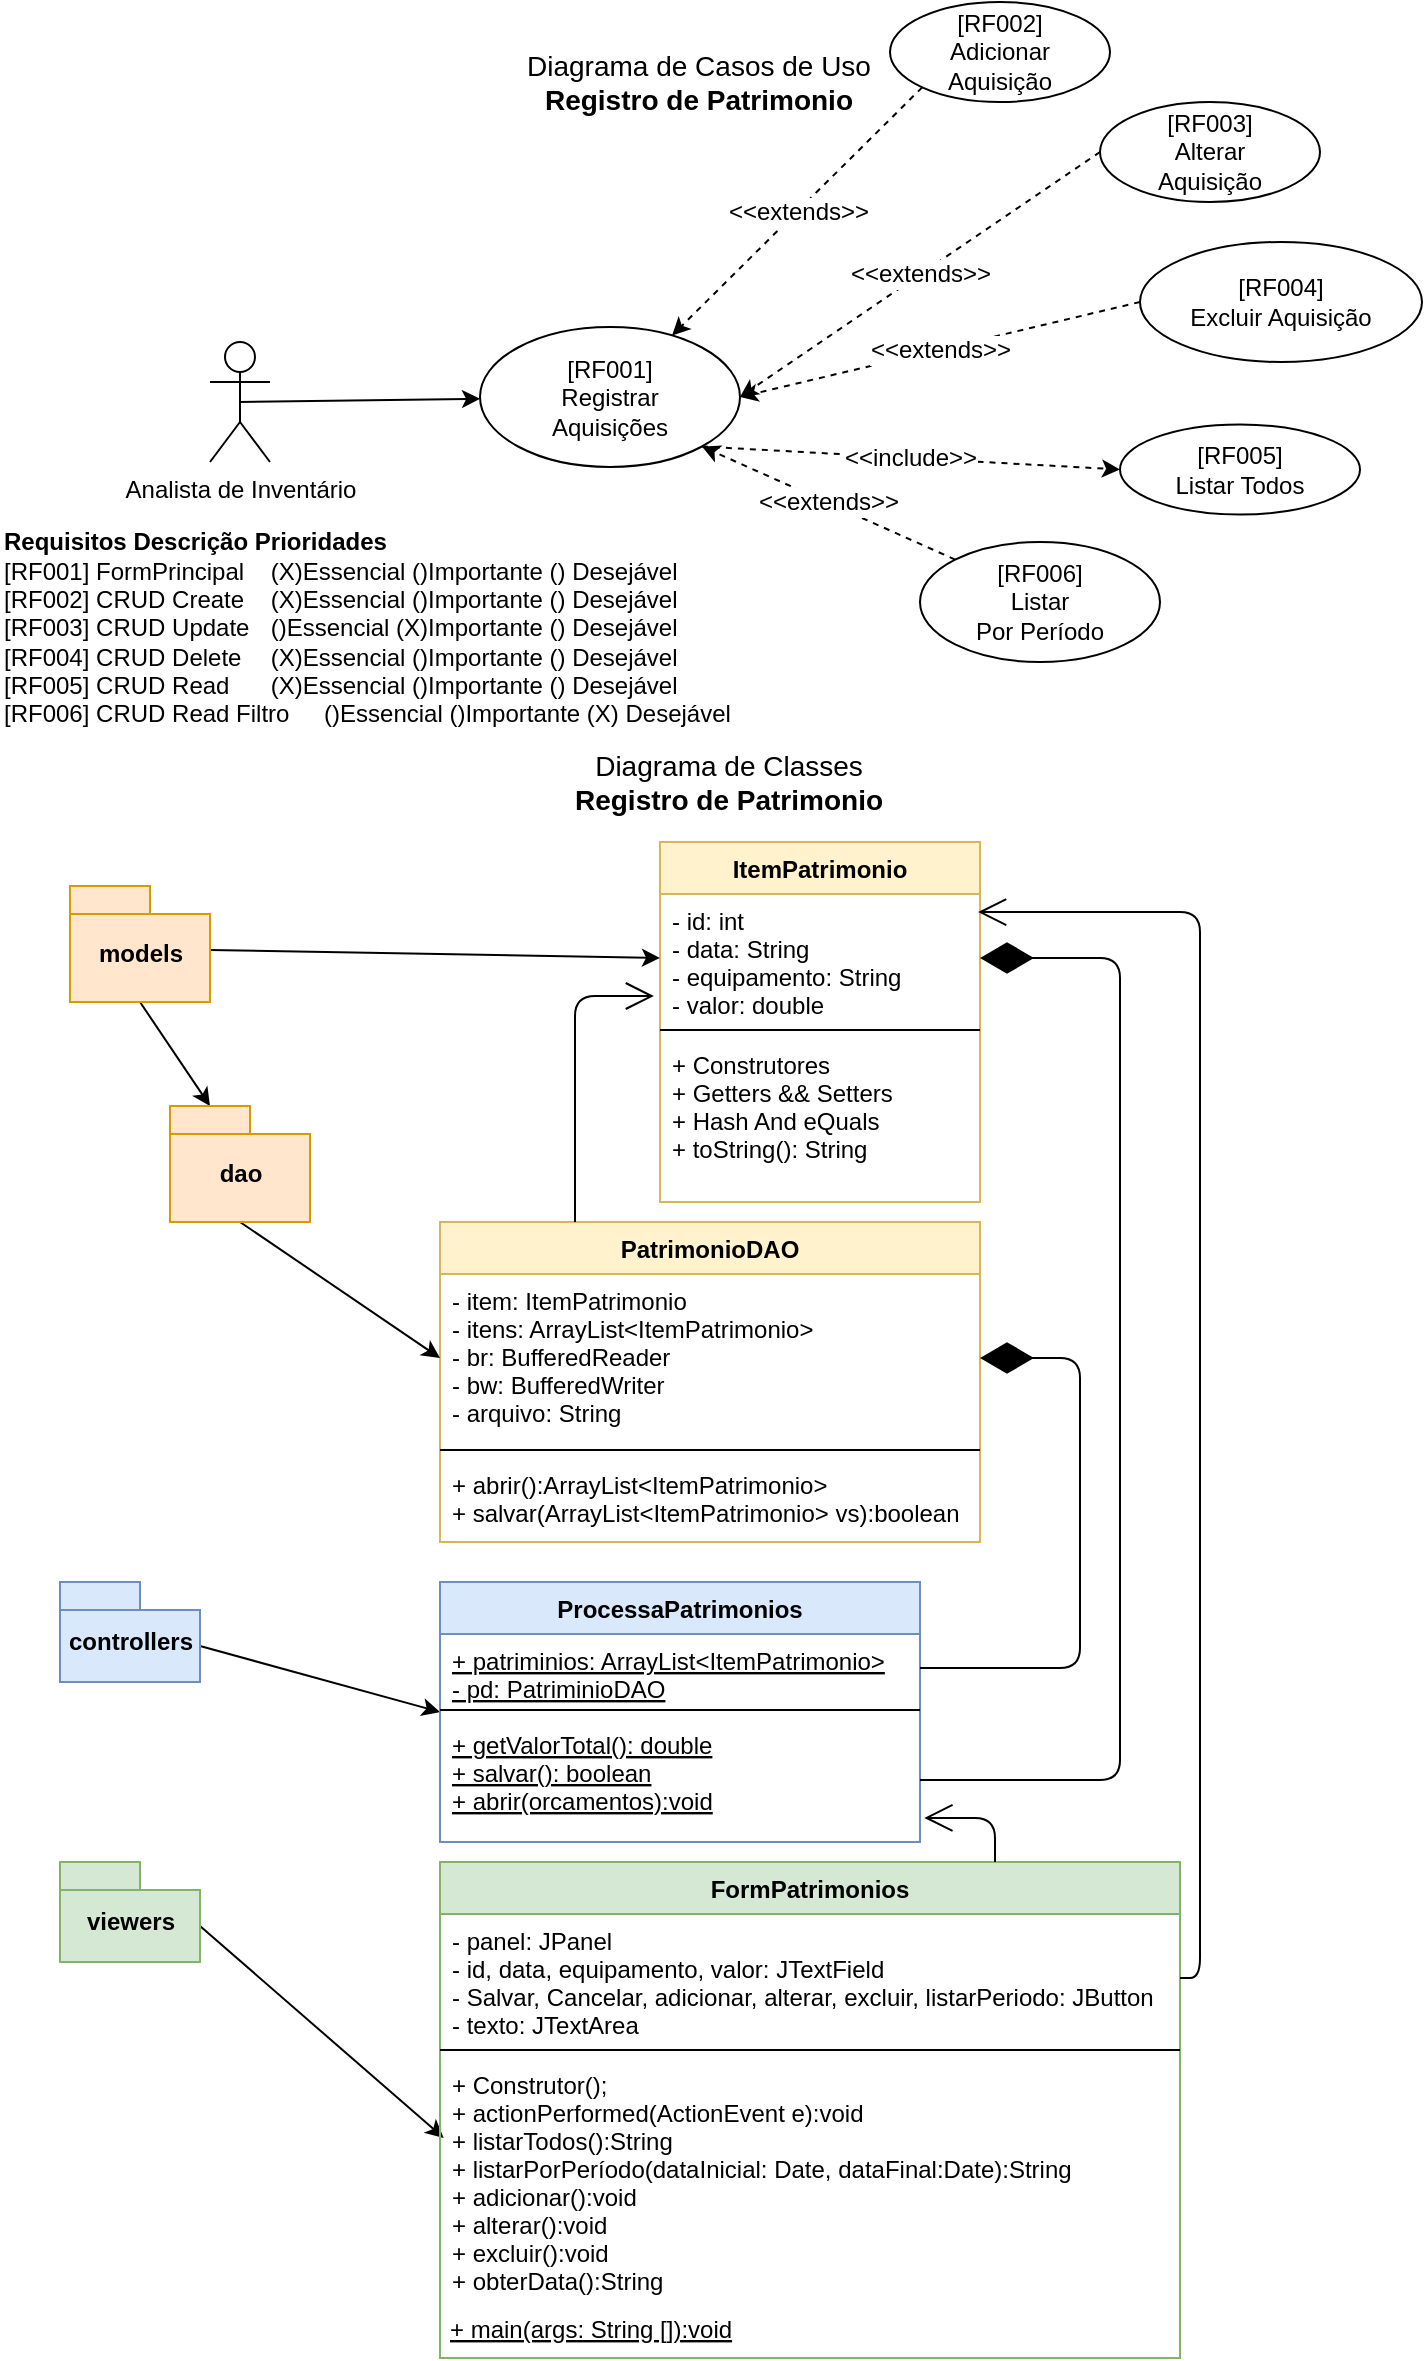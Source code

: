 <mxfile version="14.8.0" type="device"><diagram id="KyCV-o7bKq5-lI7oOPkM" name="Page-1"><mxGraphModel dx="1102" dy="525" grid="1" gridSize="10" guides="1" tooltips="1" connect="1" arrows="1" fold="1" page="1" pageScale="1" pageWidth="827" pageHeight="1169" math="0" shadow="0"><root><mxCell id="0"/><mxCell id="1" parent="0"/><mxCell id="UZxMJ1Ae5GSh429aQFD_-1" value="Diagrama de Classes&lt;br style=&quot;font-size: 14px&quot;&gt;&lt;b style=&quot;font-size: 14px&quot;&gt;Registro de Patrimonio&lt;/b&gt;" style="text;html=1;strokeColor=none;fillColor=none;align=center;verticalAlign=middle;whiteSpace=wrap;rounded=0;fontSize=14;" parent="1" vertex="1"><mxGeometry x="349" y="430" width="191" height="20" as="geometry"/></mxCell><mxCell id="UZxMJ1Ae5GSh429aQFD_-2" value="ItemPatrimonio" style="swimlane;fontStyle=1;align=center;verticalAlign=top;childLayout=stackLayout;horizontal=1;startSize=26;horizontalStack=0;resizeParent=1;resizeParentMax=0;resizeLast=0;collapsible=1;marginBottom=0;fillColor=#fff2cc;strokeColor=#d6b656;" parent="1" vertex="1"><mxGeometry x="410" y="470" width="160" height="180" as="geometry"/></mxCell><mxCell id="UZxMJ1Ae5GSh429aQFD_-3" value="- id: int&#10;- data: String&#10;- equipamento: String&#10;- valor: double" style="text;strokeColor=none;fillColor=none;align=left;verticalAlign=top;spacingLeft=4;spacingRight=4;overflow=hidden;rotatable=0;points=[[0,0.5],[1,0.5]];portConstraint=eastwest;" parent="UZxMJ1Ae5GSh429aQFD_-2" vertex="1"><mxGeometry y="26" width="160" height="64" as="geometry"/></mxCell><mxCell id="UZxMJ1Ae5GSh429aQFD_-4" value="" style="line;strokeWidth=1;fillColor=none;align=left;verticalAlign=middle;spacingTop=-1;spacingLeft=3;spacingRight=3;rotatable=0;labelPosition=right;points=[];portConstraint=eastwest;" parent="UZxMJ1Ae5GSh429aQFD_-2" vertex="1"><mxGeometry y="90" width="160" height="8" as="geometry"/></mxCell><mxCell id="UZxMJ1Ae5GSh429aQFD_-5" value="+ Construtores&#10;+ Getters &amp;&amp; Setters&#10;+ Hash And eQuals&#10;+ toString(): String" style="text;strokeColor=none;fillColor=none;align=left;verticalAlign=top;spacingLeft=4;spacingRight=4;overflow=hidden;rotatable=0;points=[[0,0.5],[1,0.5]];portConstraint=eastwest;" parent="UZxMJ1Ae5GSh429aQFD_-2" vertex="1"><mxGeometry y="98" width="160" height="82" as="geometry"/></mxCell><mxCell id="UZxMJ1Ae5GSh429aQFD_-7" style="rounded=0;orthogonalLoop=1;jettySize=auto;html=1;exitX=0;exitY=0;exitDx=70;exitDy=32;exitPerimeter=0;entryX=0;entryY=0.5;entryDx=0;entryDy=0;" parent="1" source="UZxMJ1Ae5GSh429aQFD_-6" target="UZxMJ1Ae5GSh429aQFD_-3" edge="1"><mxGeometry relative="1" as="geometry"/></mxCell><mxCell id="d9KPO5esZqReKcdJR1ec-6" style="rounded=0;orthogonalLoop=1;jettySize=auto;html=1;exitX=0.5;exitY=1;exitDx=0;exitDy=0;exitPerimeter=0;entryX=0;entryY=0;entryDx=20;entryDy=0;entryPerimeter=0;" parent="1" source="UZxMJ1Ae5GSh429aQFD_-6" target="d9KPO5esZqReKcdJR1ec-5" edge="1"><mxGeometry relative="1" as="geometry"/></mxCell><mxCell id="UZxMJ1Ae5GSh429aQFD_-6" value="models" style="shape=folder;fontStyle=1;spacingTop=10;tabWidth=40;tabHeight=14;tabPosition=left;html=1;fillColor=#ffe6cc;strokeColor=#d79b00;" parent="1" vertex="1"><mxGeometry x="115" y="492" width="70" height="58" as="geometry"/></mxCell><mxCell id="d9KPO5esZqReKcdJR1ec-13" style="rounded=0;orthogonalLoop=1;jettySize=auto;html=1;exitX=0;exitY=0;exitDx=70;exitDy=32;exitPerimeter=0;entryX=0;entryY=0.5;entryDx=0;entryDy=0;" parent="1" source="UZxMJ1Ae5GSh429aQFD_-18" target="d9KPO5esZqReKcdJR1ec-9" edge="1"><mxGeometry relative="1" as="geometry"/></mxCell><mxCell id="UZxMJ1Ae5GSh429aQFD_-18" value="controllers" style="shape=folder;fontStyle=1;spacingTop=10;tabWidth=40;tabHeight=14;tabPosition=left;html=1;fillColor=#dae8fc;strokeColor=#6c8ebf;" parent="1" vertex="1"><mxGeometry x="110" y="840" width="70" height="50" as="geometry"/></mxCell><mxCell id="d9KPO5esZqReKcdJR1ec-25" style="rounded=0;orthogonalLoop=1;jettySize=auto;html=1;exitX=0;exitY=0;exitDx=70;exitDy=32;exitPerimeter=0;entryX=0.005;entryY=0.333;entryDx=0;entryDy=0;entryPerimeter=0;" parent="1" source="UZxMJ1Ae5GSh429aQFD_-26" target="d9KPO5esZqReKcdJR1ec-17" edge="1"><mxGeometry relative="1" as="geometry"/></mxCell><mxCell id="UZxMJ1Ae5GSh429aQFD_-26" value="viewers" style="shape=folder;fontStyle=1;spacingTop=10;tabWidth=40;tabHeight=14;tabPosition=left;html=1;fillColor=#d5e8d4;strokeColor=#82b366;" parent="1" vertex="1"><mxGeometry x="110" y="980" width="70" height="50" as="geometry"/></mxCell><mxCell id="UZxMJ1Ae5GSh429aQFD_-30" value="Diagrama de Casos de Uso&lt;br style=&quot;font-size: 14px&quot;&gt;&lt;b style=&quot;font-size: 14px&quot;&gt;Registro de Patrimonio&lt;/b&gt;" style="text;html=1;strokeColor=none;fillColor=none;align=center;verticalAlign=middle;whiteSpace=wrap;rounded=0;fontSize=14;" parent="1" vertex="1"><mxGeometry x="334" y="70" width="191" height="40" as="geometry"/></mxCell><mxCell id="UZxMJ1Ae5GSh429aQFD_-38" style="edgeStyle=none;rounded=0;orthogonalLoop=1;jettySize=auto;html=1;exitX=0.5;exitY=0.5;exitDx=0;exitDy=0;exitPerimeter=0;fontSize=12;" parent="1" source="UZxMJ1Ae5GSh429aQFD_-31" target="Yi0qUuuoa9lXf_7Ei-fq-1" edge="1"><mxGeometry relative="1" as="geometry"><mxPoint x="309" y="250" as="targetPoint"/></mxGeometry></mxCell><mxCell id="UZxMJ1Ae5GSh429aQFD_-31" value="Analista de Inventário" style="shape=umlActor;verticalLabelPosition=bottom;verticalAlign=top;html=1;fontSize=12;" parent="1" vertex="1"><mxGeometry x="185" y="220" width="30" height="60" as="geometry"/></mxCell><mxCell id="Yi0qUuuoa9lXf_7Ei-fq-1" value="[RF001]&lt;br&gt;Registrar&lt;br&gt;Aquisições" style="ellipse;whiteSpace=wrap;html=1;fontSize=12;align=center;" parent="1" vertex="1"><mxGeometry x="320" y="212.5" width="130" height="70" as="geometry"/></mxCell><mxCell id="Yi0qUuuoa9lXf_7Ei-fq-2" value="[RF002]&lt;br&gt;Adicionar&lt;br&gt;Aquisição" style="ellipse;whiteSpace=wrap;html=1;fontSize=12;align=center;" parent="1" vertex="1"><mxGeometry x="525" y="50" width="110" height="50" as="geometry"/></mxCell><mxCell id="Yi0qUuuoa9lXf_7Ei-fq-3" value="[RF004]&lt;br&gt;Excluir Aquisição" style="ellipse;whiteSpace=wrap;html=1;fontSize=12;align=center;" parent="1" vertex="1"><mxGeometry x="650" y="170" width="141" height="60" as="geometry"/></mxCell><mxCell id="Yi0qUuuoa9lXf_7Ei-fq-4" value="[RF003]&lt;br&gt;Alterar &lt;br&gt;Aquisição" style="ellipse;whiteSpace=wrap;html=1;fontSize=12;align=center;" parent="1" vertex="1"><mxGeometry x="630" y="100" width="110" height="50" as="geometry"/></mxCell><mxCell id="Yi0qUuuoa9lXf_7Ei-fq-5" value="&amp;lt;&amp;lt;extends&amp;gt;&amp;gt;" style="edgeStyle=none;rounded=0;orthogonalLoop=1;jettySize=auto;html=1;exitX=0;exitY=0.5;exitDx=0;exitDy=0;dashed=1;fontSize=12;entryX=1;entryY=0.5;entryDx=0;entryDy=0;" parent="1" source="Yi0qUuuoa9lXf_7Ei-fq-4" target="Yi0qUuuoa9lXf_7Ei-fq-1" edge="1"><mxGeometry relative="1" as="geometry"><mxPoint x="468" y="160" as="targetPoint"/></mxGeometry></mxCell><mxCell id="Yi0qUuuoa9lXf_7Ei-fq-6" value="[RF005]&lt;br&gt;Listar Todos" style="ellipse;whiteSpace=wrap;html=1;fontSize=12;align=center;" parent="1" vertex="1"><mxGeometry x="640" y="261.25" width="120" height="45" as="geometry"/></mxCell><mxCell id="Yi0qUuuoa9lXf_7Ei-fq-7" value="[RF006]&lt;br&gt;Listar&lt;br&gt;Por Período" style="ellipse;whiteSpace=wrap;html=1;fontSize=12;align=center;" parent="1" vertex="1"><mxGeometry x="540" y="320" width="120" height="60" as="geometry"/></mxCell><mxCell id="Yi0qUuuoa9lXf_7Ei-fq-8" value="&amp;lt;&amp;lt;extends&amp;gt;&amp;gt;" style="edgeStyle=none;rounded=0;orthogonalLoop=1;jettySize=auto;html=1;exitX=0;exitY=1;exitDx=0;exitDy=0;dashed=1;fontSize=12;" parent="1" source="Yi0qUuuoa9lXf_7Ei-fq-2" target="Yi0qUuuoa9lXf_7Ei-fq-1" edge="1"><mxGeometry relative="1" as="geometry"><mxPoint x="627.1" y="256.77" as="sourcePoint"/><mxPoint x="452.02" y="190.03" as="targetPoint"/></mxGeometry></mxCell><mxCell id="Yi0qUuuoa9lXf_7Ei-fq-10" value="&amp;lt;&amp;lt;extends&amp;gt;&amp;gt;" style="edgeStyle=none;rounded=0;orthogonalLoop=1;jettySize=auto;html=1;exitX=0;exitY=0.5;exitDx=0;exitDy=0;dashed=1;fontSize=12;entryX=1;entryY=0.5;entryDx=0;entryDy=0;" parent="1" source="Yi0qUuuoa9lXf_7Ei-fq-3" target="Yi0qUuuoa9lXf_7Ei-fq-1" edge="1"><mxGeometry relative="1" as="geometry"><mxPoint x="468" y="160" as="targetPoint"/></mxGeometry></mxCell><mxCell id="Yi0qUuuoa9lXf_7Ei-fq-11" value="&amp;lt;&amp;lt;include&amp;gt;&amp;gt;" style="edgeStyle=none;rounded=0;orthogonalLoop=1;jettySize=auto;html=1;exitX=1;exitY=1;exitDx=0;exitDy=0;entryX=0;entryY=0.5;entryDx=0;entryDy=0;fontSize=12;dashed=1;" parent="1" source="Yi0qUuuoa9lXf_7Ei-fq-1" target="Yi0qUuuoa9lXf_7Ei-fq-6" edge="1"><mxGeometry relative="1" as="geometry"/></mxCell><mxCell id="Yi0qUuuoa9lXf_7Ei-fq-12" value="&amp;lt;&amp;lt;extends&amp;gt;&amp;gt;" style="edgeStyle=none;rounded=0;orthogonalLoop=1;jettySize=auto;html=1;exitX=0;exitY=0;exitDx=0;exitDy=0;dashed=1;fontSize=12;entryX=1;entryY=1;entryDx=0;entryDy=0;" parent="1" source="Yi0qUuuoa9lXf_7Ei-fq-7" target="Yi0qUuuoa9lXf_7Ei-fq-1" edge="1"><mxGeometry relative="1" as="geometry"><mxPoint x="468" y="160" as="targetPoint"/></mxGeometry></mxCell><mxCell id="Yi0qUuuoa9lXf_7Ei-fq-13" value="&lt;b&gt;Requisitos&lt;span&gt;&#9;&lt;/span&gt;Descrição&lt;span&gt;&#9;&lt;/span&gt;Prioridades&lt;/b&gt;&lt;br&gt;[RF001]&lt;span&gt;&#9;&lt;/span&gt;FormPrincipal&lt;span style=&quot;white-space: pre&quot;&gt;&#9;&lt;/span&gt;(X)Essencial ()Importante () Desejável&lt;br&gt;&lt;span&gt;[RF002]&lt;span&gt;&#9;&lt;/span&gt;CRUD Create&lt;span style=&quot;white-space: pre&quot;&gt;&#9;&lt;/span&gt;&lt;/span&gt;&lt;span&gt;(X)Essencial ()Importante () Desejável&lt;/span&gt;&lt;br&gt;&lt;div&gt;&lt;span&gt;[RF003]&lt;span&gt;&#9;&lt;/span&gt;CRUD Update&lt;span style=&quot;white-space: pre&quot;&gt;&#9;&lt;/span&gt;&lt;/span&gt;&lt;span&gt;()Essencial (X)Importante () Desejável&lt;/span&gt;&lt;/div&gt;[RF004]&lt;span&gt;&#9;&lt;/span&gt;CRUD Delete&lt;span style=&quot;white-space: pre&quot;&gt;&#9;&lt;/span&gt;(X)Essencial ()Importante () Desejável&lt;br&gt;[RF005]&lt;span&gt;&#9;&lt;/span&gt;CRUD Read&lt;span style=&quot;white-space: pre&quot;&gt;&#9;&lt;/span&gt;(X)Essencial ()Importante () Desejável&lt;br&gt;[RF006]&lt;span&gt;&#9;&lt;/span&gt;CRUD Read Filtro&lt;span style=&quot;white-space: pre&quot;&gt;&#9;&lt;/span&gt;()Essencial ()Importante (X) Desejável" style="text;html=1;strokeColor=none;fillColor=none;align=left;verticalAlign=middle;whiteSpace=wrap;rounded=0;" parent="1" vertex="1"><mxGeometry x="80" y="306.25" width="370" height="112.5" as="geometry"/></mxCell><mxCell id="d9KPO5esZqReKcdJR1ec-1" value="PatrimonioDAO" style="swimlane;fontStyle=1;align=center;verticalAlign=top;childLayout=stackLayout;horizontal=1;startSize=26;horizontalStack=0;resizeParent=1;resizeParentMax=0;resizeLast=0;collapsible=1;marginBottom=0;fontSize=12;fillColor=#fff2cc;strokeColor=#d6b656;" parent="1" vertex="1"><mxGeometry x="300" y="660" width="270" height="160" as="geometry"/></mxCell><mxCell id="d9KPO5esZqReKcdJR1ec-2" value="- item: ItemPatrimonio&#10;- itens: ArrayList&lt;ItemPatrimonio&gt;&#10;- br: BufferedReader&#10;- bw: BufferedWriter&#10;- arquivo: String" style="text;strokeColor=none;fillColor=none;align=left;verticalAlign=top;spacingLeft=4;spacingRight=4;overflow=hidden;rotatable=0;points=[[0,0.5],[1,0.5]];portConstraint=eastwest;" parent="d9KPO5esZqReKcdJR1ec-1" vertex="1"><mxGeometry y="26" width="270" height="84" as="geometry"/></mxCell><mxCell id="d9KPO5esZqReKcdJR1ec-3" value="" style="line;strokeWidth=1;fillColor=none;align=left;verticalAlign=middle;spacingTop=-1;spacingLeft=3;spacingRight=3;rotatable=0;labelPosition=right;points=[];portConstraint=eastwest;" parent="d9KPO5esZqReKcdJR1ec-1" vertex="1"><mxGeometry y="110" width="270" height="8" as="geometry"/></mxCell><mxCell id="d9KPO5esZqReKcdJR1ec-4" value="+ abrir():ArrayList&lt;ItemPatrimonio&gt;&#10;+ salvar(ArrayList&lt;ItemPatrimonio&gt; vs):boolean" style="text;strokeColor=none;fillColor=none;align=left;verticalAlign=top;spacingLeft=4;spacingRight=4;overflow=hidden;rotatable=0;points=[[0,0.5],[1,0.5]];portConstraint=eastwest;" parent="d9KPO5esZqReKcdJR1ec-1" vertex="1"><mxGeometry y="118" width="270" height="42" as="geometry"/></mxCell><mxCell id="d9KPO5esZqReKcdJR1ec-7" style="edgeStyle=none;rounded=0;orthogonalLoop=1;jettySize=auto;html=1;exitX=0.5;exitY=1;exitDx=0;exitDy=0;exitPerimeter=0;entryX=0;entryY=0.5;entryDx=0;entryDy=0;" parent="1" source="d9KPO5esZqReKcdJR1ec-5" target="d9KPO5esZqReKcdJR1ec-2" edge="1"><mxGeometry relative="1" as="geometry"/></mxCell><mxCell id="d9KPO5esZqReKcdJR1ec-5" value="dao" style="shape=folder;fontStyle=1;spacingTop=10;tabWidth=40;tabHeight=14;tabPosition=left;html=1;fillColor=#ffe6cc;strokeColor=#d79b00;" parent="1" vertex="1"><mxGeometry x="165" y="602" width="70" height="58" as="geometry"/></mxCell><mxCell id="d9KPO5esZqReKcdJR1ec-8" value="" style="endArrow=open;endFill=1;endSize=12;html=1;exitX=0.25;exitY=0;exitDx=0;exitDy=0;entryX=-0.019;entryY=0.797;entryDx=0;entryDy=0;entryPerimeter=0;edgeStyle=orthogonalEdgeStyle;" parent="1" source="d9KPO5esZqReKcdJR1ec-1" target="UZxMJ1Ae5GSh429aQFD_-3" edge="1"><mxGeometry width="160" relative="1" as="geometry"><mxPoint x="330" y="630" as="sourcePoint"/><mxPoint x="490" y="630" as="targetPoint"/></mxGeometry></mxCell><mxCell id="d9KPO5esZqReKcdJR1ec-9" value="ProcessaPatrimonios" style="swimlane;fontStyle=1;align=center;verticalAlign=top;childLayout=stackLayout;horizontal=1;startSize=26;horizontalStack=0;resizeParent=1;resizeParentMax=0;resizeLast=0;collapsible=1;marginBottom=0;fillColor=#dae8fc;strokeColor=#6c8ebf;" parent="1" vertex="1"><mxGeometry x="300" y="840" width="240" height="130" as="geometry"/></mxCell><mxCell id="d9KPO5esZqReKcdJR1ec-10" value="+ patriminios: ArrayList&lt;ItemPatrimonio&gt;&#10;- pd: PatriminioDAO" style="text;strokeColor=none;fillColor=none;align=left;verticalAlign=top;spacingLeft=4;spacingRight=4;overflow=hidden;rotatable=0;points=[[0,0.5],[1,0.5]];portConstraint=eastwest;fontStyle=4" parent="d9KPO5esZqReKcdJR1ec-9" vertex="1"><mxGeometry y="26" width="240" height="34" as="geometry"/></mxCell><mxCell id="d9KPO5esZqReKcdJR1ec-11" value="" style="line;strokeWidth=1;fillColor=none;align=left;verticalAlign=middle;spacingTop=-1;spacingLeft=3;spacingRight=3;rotatable=0;labelPosition=right;points=[];portConstraint=eastwest;" parent="d9KPO5esZqReKcdJR1ec-9" vertex="1"><mxGeometry y="60" width="240" height="8" as="geometry"/></mxCell><mxCell id="d9KPO5esZqReKcdJR1ec-12" value="+ getValorTotal(): double&#10;+ salvar(): boolean&#10;+ abrir(orcamentos):void&#10;&#10;&#10;" style="text;strokeColor=none;fillColor=none;align=left;verticalAlign=top;spacingLeft=4;spacingRight=4;overflow=hidden;rotatable=0;points=[[0,0.5],[1,0.5]];portConstraint=eastwest;fontStyle=4" parent="d9KPO5esZqReKcdJR1ec-9" vertex="1"><mxGeometry y="68" width="240" height="62" as="geometry"/></mxCell><mxCell id="d9KPO5esZqReKcdJR1ec-14" value="FormPatrimonios" style="swimlane;fontStyle=1;align=center;verticalAlign=top;childLayout=stackLayout;horizontal=1;startSize=26;horizontalStack=0;resizeParent=1;resizeParentMax=0;resizeLast=0;collapsible=1;marginBottom=0;fillColor=#d5e8d4;strokeColor=#82b366;" parent="1" vertex="1"><mxGeometry x="300" y="980" width="370" height="248" as="geometry"/></mxCell><mxCell id="d9KPO5esZqReKcdJR1ec-15" value="&#9;- panel: JPanel&#10;- id, data, equipamento, valor: JTextField&#10;- Salvar, Cancelar, adicionar, alterar, excluir, listarPeriodo: JButton&#10;- texto: JTextArea" style="text;strokeColor=none;fillColor=none;align=left;verticalAlign=top;spacingLeft=4;spacingRight=4;overflow=hidden;rotatable=0;points=[[0,0.5],[1,0.5]];portConstraint=eastwest;fontStyle=0" parent="d9KPO5esZqReKcdJR1ec-14" vertex="1"><mxGeometry y="26" width="370" height="64" as="geometry"/></mxCell><mxCell id="d9KPO5esZqReKcdJR1ec-16" value="" style="line;strokeWidth=1;fillColor=none;align=left;verticalAlign=middle;spacingTop=-1;spacingLeft=3;spacingRight=3;rotatable=0;labelPosition=right;points=[];portConstraint=eastwest;" parent="d9KPO5esZqReKcdJR1ec-14" vertex="1"><mxGeometry y="90" width="370" height="8" as="geometry"/></mxCell><mxCell id="d9KPO5esZqReKcdJR1ec-17" value="+ Construtor();&#10;+ actionPerformed(ActionEvent e):void&#10;+ listarTodos():String&#10;+ listarPorPeríodo(dataInicial: Date, dataFinal:Date):String&#10;+ adicionar():void&#10;+ alterar():void&#10;+ excluir():void&#10;+ obterData():String&#10;" style="text;strokeColor=none;fillColor=none;align=left;verticalAlign=top;spacingLeft=4;spacingRight=4;overflow=hidden;rotatable=0;points=[[0,0.5],[1,0.5]];portConstraint=eastwest;fontStyle=0" parent="d9KPO5esZqReKcdJR1ec-14" vertex="1"><mxGeometry y="98" width="370" height="120" as="geometry"/></mxCell><mxCell id="d9KPO5esZqReKcdJR1ec-18" value="+ main(args: String []):void" style="text;align=left;fontStyle=4;verticalAlign=middle;spacingLeft=3;spacingRight=3;strokeColor=none;rotatable=0;points=[[0,0.5],[1,0.5]];portConstraint=eastwest;" parent="d9KPO5esZqReKcdJR1ec-14" vertex="1"><mxGeometry y="218" width="370" height="30" as="geometry"/></mxCell><mxCell id="d9KPO5esZqReKcdJR1ec-21" value="" style="endArrow=diamondThin;endFill=1;endSize=24;html=1;exitX=1;exitY=0.5;exitDx=0;exitDy=0;entryX=1;entryY=0.5;entryDx=0;entryDy=0;edgeStyle=orthogonalEdgeStyle;" parent="1" source="d9KPO5esZqReKcdJR1ec-10" target="d9KPO5esZqReKcdJR1ec-2" edge="1"><mxGeometry width="160" relative="1" as="geometry"><mxPoint x="580" y="860" as="sourcePoint"/><mxPoint x="740" y="860" as="targetPoint"/><Array as="points"><mxPoint x="620" y="883"/><mxPoint x="620" y="728"/></Array></mxGeometry></mxCell><mxCell id="d9KPO5esZqReKcdJR1ec-22" value="" style="endArrow=diamondThin;endFill=1;endSize=24;html=1;exitX=1;exitY=0.5;exitDx=0;exitDy=0;entryX=1;entryY=0.5;entryDx=0;entryDy=0;edgeStyle=orthogonalEdgeStyle;" parent="1" source="d9KPO5esZqReKcdJR1ec-12" target="UZxMJ1Ae5GSh429aQFD_-3" edge="1"><mxGeometry width="160" relative="1" as="geometry"><mxPoint x="530" y="893" as="sourcePoint"/><mxPoint x="580" y="738" as="targetPoint"/><Array as="points"><mxPoint x="640" y="939"/><mxPoint x="640" y="528"/></Array></mxGeometry></mxCell><mxCell id="d9KPO5esZqReKcdJR1ec-23" value="" style="endArrow=open;endFill=1;endSize=12;html=1;exitX=0.75;exitY=0;exitDx=0;exitDy=0;entryX=1.009;entryY=0.806;entryDx=0;entryDy=0;entryPerimeter=0;edgeStyle=orthogonalEdgeStyle;" parent="1" source="d9KPO5esZqReKcdJR1ec-14" target="d9KPO5esZqReKcdJR1ec-12" edge="1"><mxGeometry width="160" relative="1" as="geometry"><mxPoint x="377.5" y="670" as="sourcePoint"/><mxPoint x="416.96" y="557.008" as="targetPoint"/></mxGeometry></mxCell><mxCell id="d9KPO5esZqReKcdJR1ec-24" value="" style="endArrow=open;endFill=1;endSize=12;html=1;exitX=1;exitY=0.5;exitDx=0;exitDy=0;entryX=0.994;entryY=0.141;entryDx=0;entryDy=0;entryPerimeter=0;edgeStyle=orthogonalEdgeStyle;" parent="1" source="d9KPO5esZqReKcdJR1ec-15" target="UZxMJ1Ae5GSh429aQFD_-3" edge="1"><mxGeometry width="160" relative="1" as="geometry"><mxPoint x="587.5" y="990" as="sourcePoint"/><mxPoint x="531.98" y="967.972" as="targetPoint"/></mxGeometry></mxCell></root></mxGraphModel></diagram></mxfile>